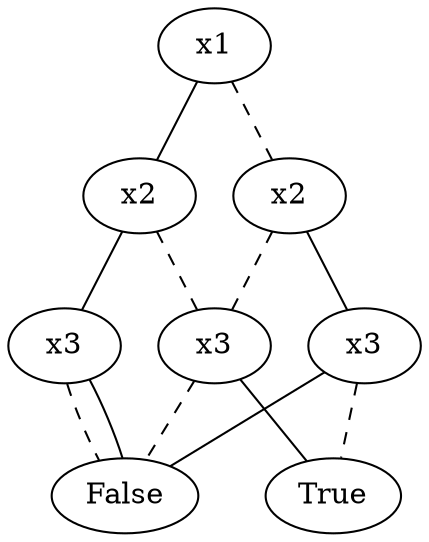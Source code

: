 graph compressed_tree_1 {
	140331402458256 [label=x1]
	140331402835136 [label=x2]
	140331402458256 -- 140331402835136 [style=dashed]
	140331402836336 [label=x3]
	140331402835136 -- 140331402836336 [style=dashed]
	140331402836576 [label=False]
	140331402836336 -- 140331402836576 [style=dashed]
	140331402837440 [label=True]
	140331402836336 -- 140331402837440
	140331402836624 [label=x3]
	140331402835136 -- 140331402836624
	140331402836624 -- 140331402837440 [style=dashed]
	140331402836624 -- 140331402836576
	140331402834800 [label=x2]
	140331402458256 -- 140331402834800
	140331402834800 -- 140331402836336 [style=dashed]
	140331402457200 [label=x3]
	140331402834800 -- 140331402457200
	140331402457200 -- 140331402836576 [style=dashed]
	140331402457200 -- 140331402836576
}
